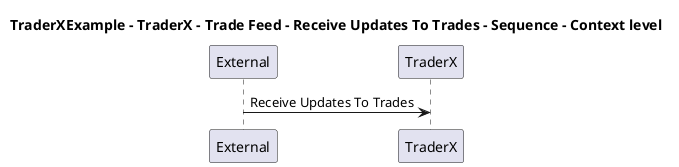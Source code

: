 @startuml

title TraderXExample - TraderX - Trade Feed - Receive Updates To Trades - Sequence - Context level

participant "External" as C4InterFlow.SoftwareSystems.ExternalSystem
participant "TraderX" as TraderXExample.SoftwareSystems.TraderX

C4InterFlow.SoftwareSystems.ExternalSystem -> TraderXExample.SoftwareSystems.TraderX : Receive Updates To Trades


@enduml

